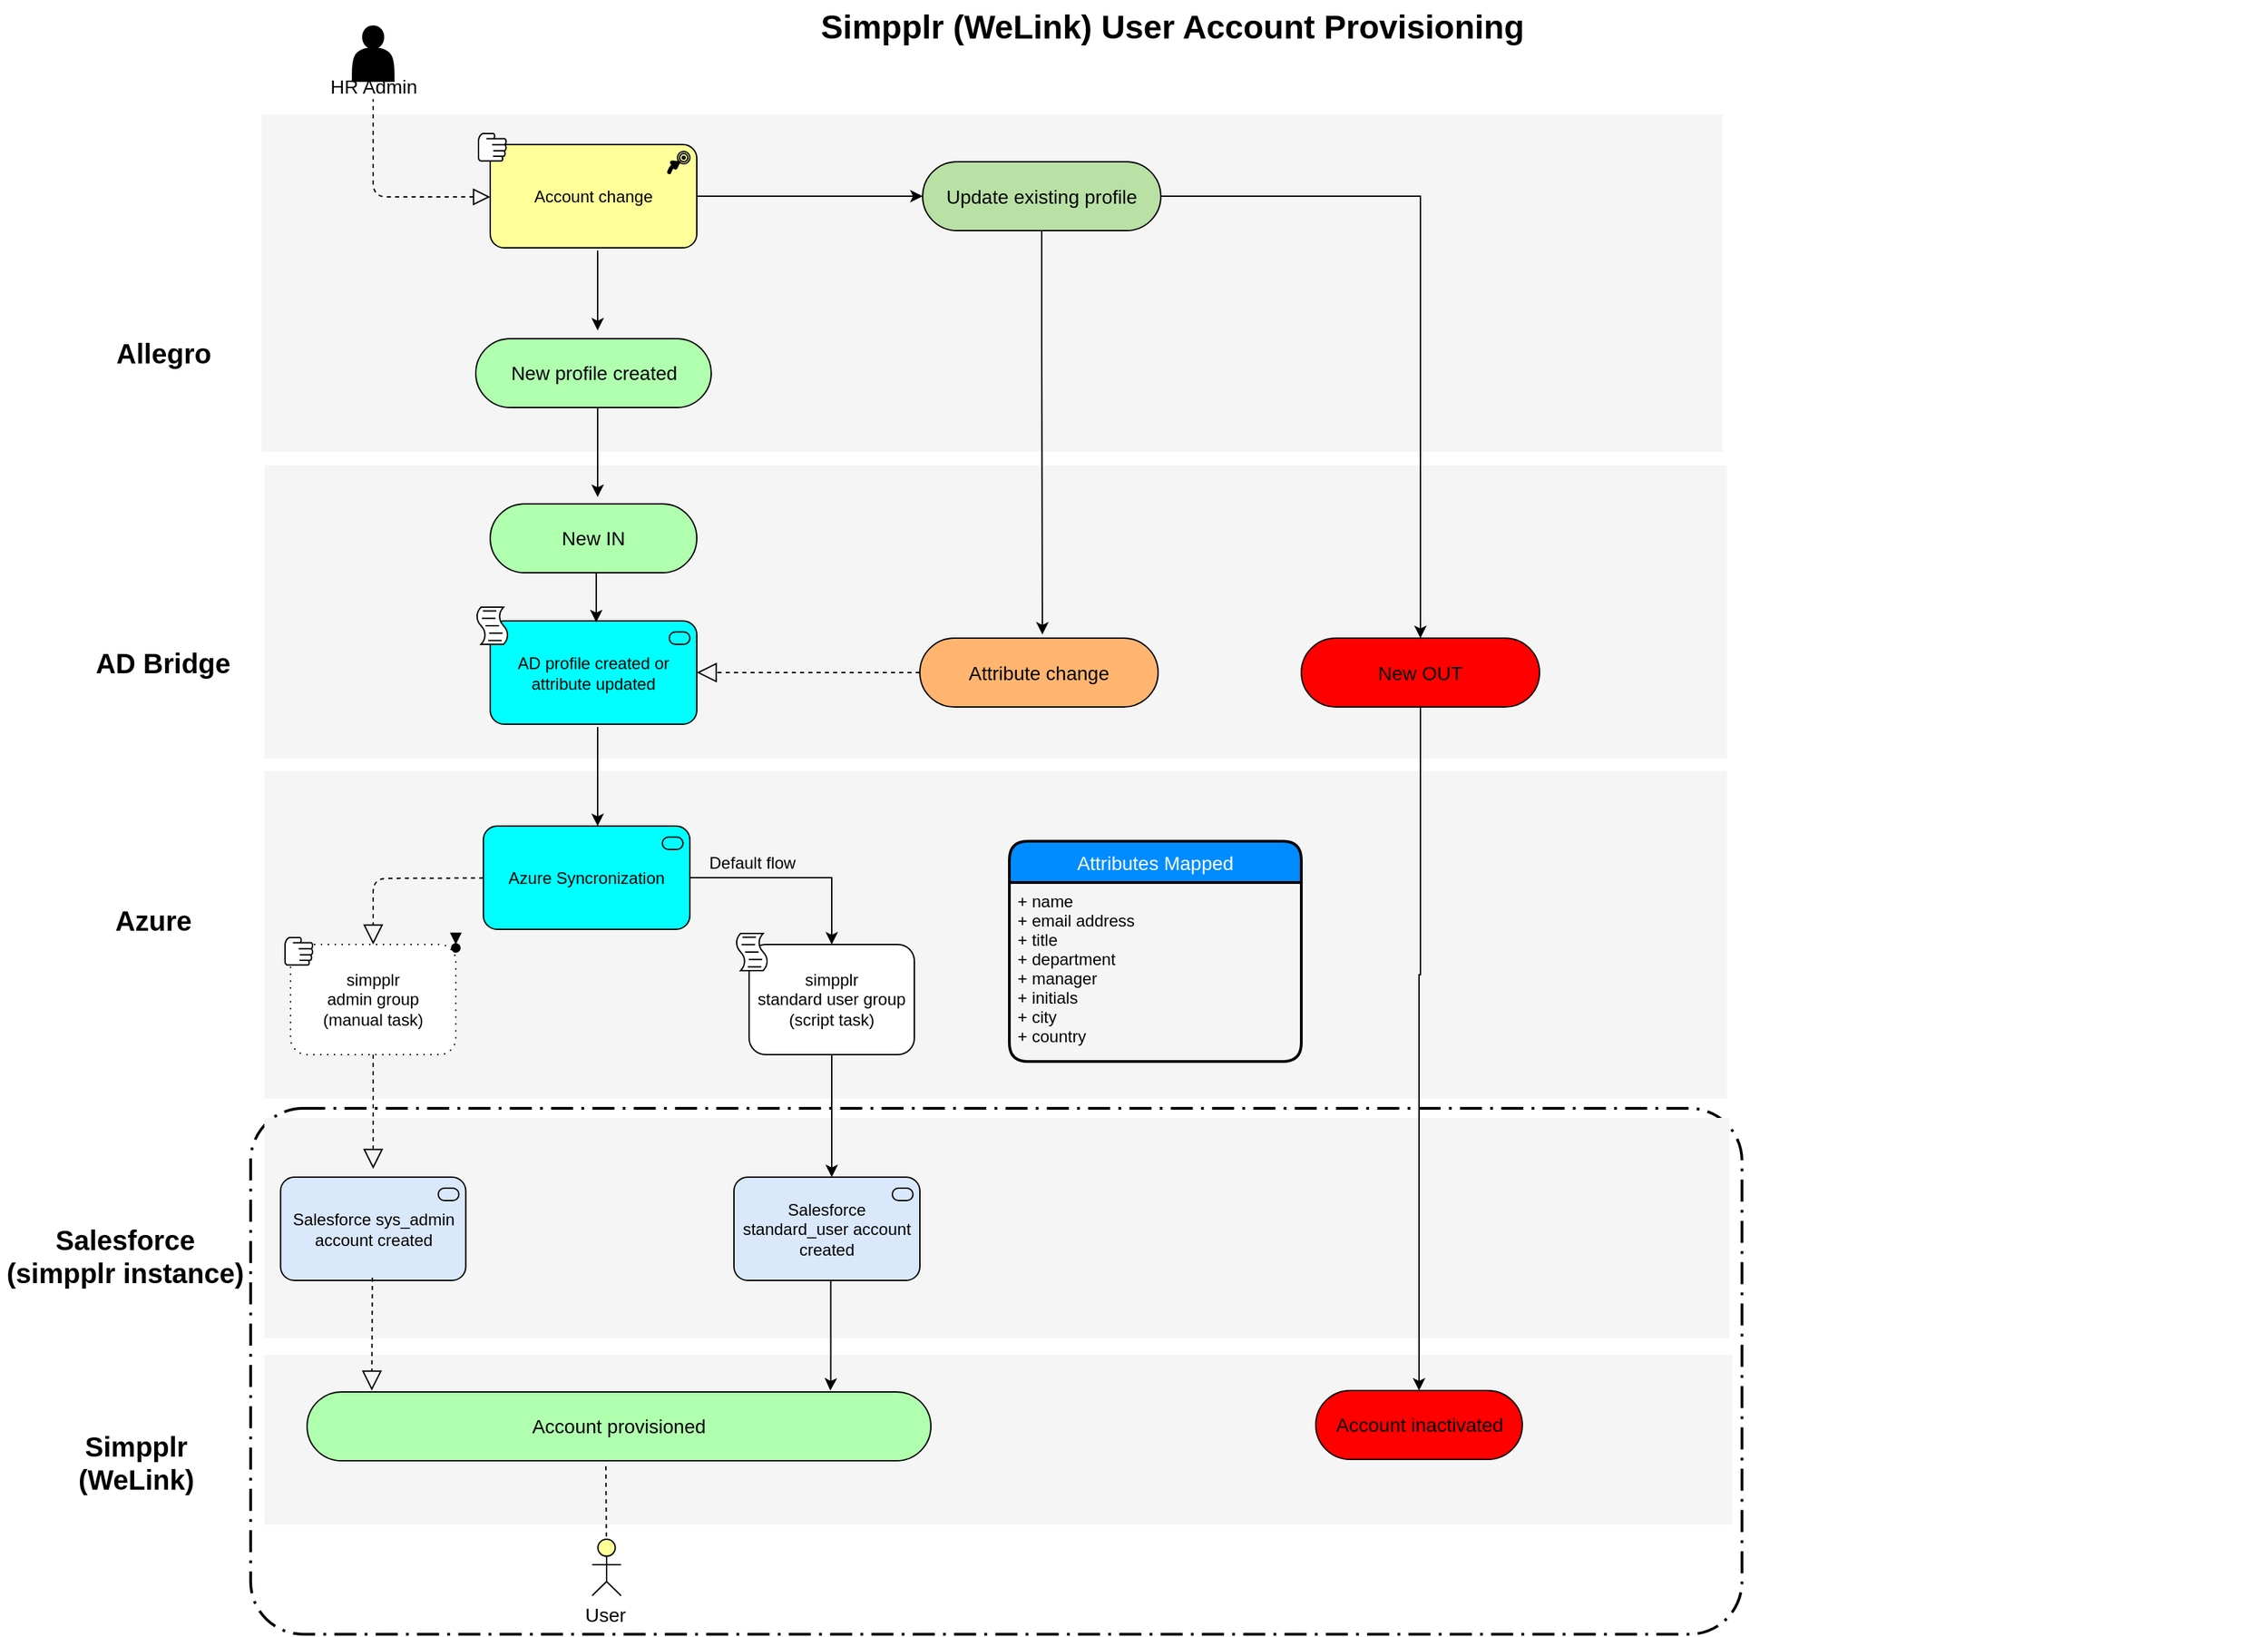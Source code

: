 <mxfile version="12.8.1" type="github">
  <diagram name="Simpplr Provisioning" id="44bbcf24-548e-d532-59d3-359de5b44cbb">
    <mxGraphModel dx="1678" dy="872" grid="0" gridSize="10" guides="1" tooltips="1" connect="1" arrows="1" fold="1" page="1" pageScale="1.5" pageWidth="1169" pageHeight="826" background="none" math="0" shadow="0">
      <root>
        <mxCell id="0" style=";html=1;" />
        <mxCell id="1" style=";html=1;" parent="0" />
        <mxCell id="jdh-N85WDiy6-VHUhyHS-15" value="" style="rounded=1;arcSize=10;dashed=1;strokeColor=#000000;fillColor=none;gradientColor=none;dashPattern=8 3 1 3;strokeWidth=2;" vertex="1" parent="1">
          <mxGeometry x="206" y="845" width="1083" height="382" as="geometry" />
        </mxCell>
        <mxCell id="Yz8HIaXp1W1n1a14tK5D-1" value="" style="whiteSpace=wrap;html=1;strokeColor=none;strokeWidth=1;fillColor=#f5f5f5;fontSize=14;" parent="1" vertex="1">
          <mxGeometry x="216" y="600" width="1062" height="238" as="geometry" />
        </mxCell>
        <mxCell id="UKAQFLcODLnGMiNsOCqj-25" value="" style="whiteSpace=wrap;html=1;strokeColor=none;strokeWidth=1;fillColor=#f5f5f5;fontSize=14;imageHeight=24;" parent="1" vertex="1">
          <mxGeometry x="216" y="1024" width="1066" height="123.5" as="geometry" />
        </mxCell>
        <mxCell id="UKAQFLcODLnGMiNsOCqj-1" value="" style="whiteSpace=wrap;html=1;strokeColor=none;strokeWidth=1;fillColor=#f5f5f5;fontSize=14;" parent="1" vertex="1">
          <mxGeometry x="216" y="378" width="1062" height="213" as="geometry" />
        </mxCell>
        <mxCell id="6eae4fabf1afb631-35" value="" style="whiteSpace=wrap;html=1;strokeColor=none;strokeWidth=1;fillColor=#f5f5f5;fontSize=14;" parent="1" vertex="1">
          <mxGeometry x="216" y="852" width="1064" height="160" as="geometry" />
        </mxCell>
        <mxCell id="6eae4fabf1afb631-34" value="" style="whiteSpace=wrap;html=1;strokeColor=none;strokeWidth=1;fillColor=#f5f5f5;fontSize=14;imageWidth=24;imageAspect=1;" parent="1" vertex="1">
          <mxGeometry x="214" y="123" width="1061" height="245" as="geometry" />
        </mxCell>
        <mxCell id="6eae4fabf1afb631-5" value="Account provisioned" style="html=1;whiteSpace=wrap;fillColor=#AFFFAF;strokeColor=#000000;shape=mxgraph.archimate3.service;fontSize=14;" parent="1" vertex="1">
          <mxGeometry x="247" y="1051" width="453" height="50" as="geometry" />
        </mxCell>
        <mxCell id="6eae4fabf1afb631-6" value="Account inactivated" style="html=1;whiteSpace=wrap;fillColor=#FF0000;strokeColor=#000000;shape=mxgraph.archimate3.service;fontSize=14;" parent="1" vertex="1">
          <mxGeometry x="979.5" y="1050" width="150" height="50" as="geometry" />
        </mxCell>
        <mxCell id="6eae4fabf1afb631-29" value="Salesforce&lt;br&gt;(simpplr instance)" style="text;html=1;strokeColor=none;fillColor=none;align=center;verticalAlign=middle;whiteSpace=wrap;fontSize=20;fontStyle=1" parent="1" vertex="1">
          <mxGeometry x="24" y="924" width="181.5" height="56" as="geometry" />
        </mxCell>
        <mxCell id="6eae4fabf1afb631-30" value="AD Bridge" style="text;html=1;strokeColor=none;fillColor=none;align=center;verticalAlign=middle;whiteSpace=wrap;fontSize=20;fontStyle=1" parent="1" vertex="1">
          <mxGeometry x="75" y="511" width="135" height="20" as="geometry" />
        </mxCell>
        <mxCell id="6eae4fabf1afb631-31" value="Allegro" style="text;html=1;strokeColor=none;fillColor=none;align=center;verticalAlign=middle;whiteSpace=wrap;fontSize=20;fontStyle=1" parent="1" vertex="1">
          <mxGeometry x="57.5" y="286" width="170" height="20" as="geometry" />
        </mxCell>
        <mxCell id="6eae4fabf1afb631-33" style="edgeStyle=elbowEdgeStyle;rounded=1;elbow=vertical;html=1;dashed=1;startSize=10;endArrow=block;endFill=0;endSize=10;jettySize=auto;orthogonalLoop=1;strokeColor=#000000;fontSize=14;exitX=0.5;exitY=1;exitDx=0;exitDy=0;" parent="1" source="UKAQFLcODLnGMiNsOCqj-3" target="UKAQFLcODLnGMiNsOCqj-16" edge="1">
          <mxGeometry relative="1" as="geometry">
            <mxPoint x="290" y="167" as="sourcePoint" />
            <mxPoint x="376.5" y="305" as="targetPoint" />
            <Array as="points">
              <mxPoint x="302" y="183" />
              <mxPoint x="331" y="276" />
              <mxPoint x="320" y="305" />
              <mxPoint x="338" y="305" />
            </Array>
          </mxGeometry>
        </mxCell>
        <mxCell id="UKAQFLcODLnGMiNsOCqj-76" value="HR Admin" style="text;html=1;resizable=0;points=[];align=center;verticalAlign=middle;labelBackgroundColor=#ffffff;fontSize=14;" parent="6eae4fabf1afb631-33" vertex="1" connectable="0">
          <mxGeometry x="-0.95" relative="1" as="geometry">
            <mxPoint as="offset" />
          </mxGeometry>
        </mxCell>
        <mxCell id="6eae4fabf1afb631-37" value="Simpplr (WeLink) User Account Provisioning" style="text;strokeColor=none;fillColor=none;html=1;fontSize=24;fontStyle=1;verticalAlign=middle;align=center;" parent="1" vertex="1">
          <mxGeometry x="80" y="40" width="1590" height="40" as="geometry" />
        </mxCell>
        <mxCell id="UKAQFLcODLnGMiNsOCqj-2" value="Simpplr&lt;br&gt;(WeLink)" style="text;html=1;strokeColor=none;fillColor=none;align=center;verticalAlign=middle;whiteSpace=wrap;fontSize=20;fontStyle=1" parent="1" vertex="1">
          <mxGeometry x="67.5" y="1092.25" width="110" height="20" as="geometry" />
        </mxCell>
        <mxCell id="UKAQFLcODLnGMiNsOCqj-3" value="" style="shape=actor;whiteSpace=wrap;html=1;fillColor=#000000;" parent="1" vertex="1">
          <mxGeometry x="280" y="59" width="30" height="40" as="geometry" />
        </mxCell>
        <mxCell id="Yz8HIaXp1W1n1a14tK5D-13" style="edgeStyle=orthogonalEdgeStyle;rounded=0;orthogonalLoop=1;jettySize=auto;html=1;exitX=1;exitY=0.25;exitDx=0;exitDy=0;exitPerimeter=0;entryX=0;entryY=0;entryDx=0;entryDy=25;entryPerimeter=0;" parent="1" source="UKAQFLcODLnGMiNsOCqj-16" target="Yz8HIaXp1W1n1a14tK5D-17" edge="1">
          <mxGeometry relative="1" as="geometry">
            <Array as="points">
              <mxPoint x="530" y="182" />
            </Array>
          </mxGeometry>
        </mxCell>
        <UserObject label="Account change" link="https://weforum.jira.com/wiki/spaces/ITIS/pages/1164705906/SAD+-+Autoinout" id="UKAQFLcODLnGMiNsOCqj-16">
          <mxCell style="html=1;outlineConnect=0;whiteSpace=wrap;fillColor=#Ffff99;strokeColor=#000000;shape=mxgraph.archimate3.application;appType=course;archiType=rounded;" parent="1" vertex="1">
            <mxGeometry x="380" y="145" width="150" height="75" as="geometry" />
          </mxCell>
        </UserObject>
        <mxCell id="UKAQFLcODLnGMiNsOCqj-21" value="AD profile created or attribute updated" style="html=1;outlineConnect=0;whiteSpace=wrap;fillColor=#00FFFF;strokeColor=#000000;shape=mxgraph.archimate3.application;appType=serv;archiType=rounded" parent="1" vertex="1">
          <mxGeometry x="380" y="491" width="150" height="75" as="geometry" />
        </mxCell>
        <mxCell id="UKAQFLcODLnGMiNsOCqj-36" value="Salesforce standard_user account created" style="html=1;outlineConnect=0;whiteSpace=wrap;fillColor=#dae8fc;strokeColor=#000000;shape=mxgraph.archimate3.application;appType=serv;archiType=rounded" parent="1" vertex="1">
          <mxGeometry x="557" y="895" width="135" height="75" as="geometry" />
        </mxCell>
        <mxCell id="UKAQFLcODLnGMiNsOCqj-95" value="" style="html=1;outlineConnect=0;whiteSpace=wrap;fillColor=#ffff99;strokeColor=#000000;verticalLabelPosition=bottom;verticalAlign=top;align=center;shape=mxgraph.archimate3.actor;labelBackgroundColor=#FFFF33;fontSize=14;" parent="1" vertex="1">
          <mxGeometry x="454" y="1158" width="21" height="41" as="geometry" />
        </mxCell>
        <mxCell id="UKAQFLcODLnGMiNsOCqj-100" value="User" style="text;html=1;resizable=0;points=[];autosize=1;align=left;verticalAlign=top;spacingTop=-4;fontSize=14;" parent="1" vertex="1">
          <mxGeometry x="447" y="1202" width="40" height="17" as="geometry" />
        </mxCell>
        <mxCell id="Yz8HIaXp1W1n1a14tK5D-29" style="edgeStyle=orthogonalEdgeStyle;rounded=0;orthogonalLoop=1;jettySize=auto;html=1;exitX=1;exitY=0.5;exitDx=0;exitDy=0;exitPerimeter=0;" parent="1" source="Yz8HIaXp1W1n1a14tK5D-4" target="Yz8HIaXp1W1n1a14tK5D-28" edge="1">
          <mxGeometry relative="1" as="geometry" />
        </mxCell>
        <mxCell id="Yz8HIaXp1W1n1a14tK5D-4" value="Azure Syncronization" style="html=1;outlineConnect=0;whiteSpace=wrap;fillColor=#00FFFF;strokeColor=#000000;shape=mxgraph.archimate3.application;appType=serv;archiType=rounded" parent="1" vertex="1">
          <mxGeometry x="375" y="640" width="150" height="75" as="geometry" />
        </mxCell>
        <mxCell id="Yz8HIaXp1W1n1a14tK5D-6" value="Azure" style="text;html=1;strokeColor=none;fillColor=none;align=center;verticalAlign=middle;whiteSpace=wrap;fontSize=20;fontStyle=1" parent="1" vertex="1">
          <mxGeometry x="67.5" y="698" width="135" height="20" as="geometry" />
        </mxCell>
        <mxCell id="Yz8HIaXp1W1n1a14tK5D-8" value="New IN" style="html=1;whiteSpace=wrap;fillColor=#AFFFAF;strokeColor=#000000;shape=mxgraph.archimate3.service;fontSize=14;" parent="1" vertex="1">
          <mxGeometry x="380" y="406" width="150" height="50" as="geometry" />
        </mxCell>
        <mxCell id="Yz8HIaXp1W1n1a14tK5D-55" style="edgeStyle=orthogonalEdgeStyle;rounded=0;orthogonalLoop=1;jettySize=auto;html=1;exitX=0.5;exitY=1;exitDx=0;exitDy=0;exitPerimeter=0;entryX=0.5;entryY=0;entryDx=0;entryDy=0;entryPerimeter=0;" parent="1" source="Yz8HIaXp1W1n1a14tK5D-9" target="6eae4fabf1afb631-6" edge="1">
          <mxGeometry relative="1" as="geometry">
            <Array as="points">
              <mxPoint x="1056" y="748" />
            </Array>
          </mxGeometry>
        </mxCell>
        <mxCell id="Yz8HIaXp1W1n1a14tK5D-9" value="New OUT" style="html=1;whiteSpace=wrap;fillColor=#FF0000;strokeColor=#000000;shape=mxgraph.archimate3.service;fontSize=14;" parent="1" vertex="1">
          <mxGeometry x="969" y="503.5" width="173" height="50" as="geometry" />
        </mxCell>
        <mxCell id="Yz8HIaXp1W1n1a14tK5D-10" value="" style="endArrow=classic;html=1;" parent="1" edge="1">
          <mxGeometry width="50" height="50" relative="1" as="geometry">
            <mxPoint x="458" y="222" as="sourcePoint" />
            <mxPoint x="458" y="280" as="targetPoint" />
          </mxGeometry>
        </mxCell>
        <mxCell id="Yz8HIaXp1W1n1a14tK5D-12" value="" style="endArrow=classic;html=1;" parent="1" edge="1">
          <mxGeometry width="50" height="50" relative="1" as="geometry">
            <mxPoint x="457" y="456" as="sourcePoint" />
            <mxPoint x="457" y="492" as="targetPoint" />
            <Array as="points">
              <mxPoint x="457" y="470" />
            </Array>
          </mxGeometry>
        </mxCell>
        <mxCell id="Yz8HIaXp1W1n1a14tK5D-14" value="" style="endArrow=block;html=1;endFill=1;startArrow=oval;startFill=1;edgeStyle=elbowEdgeStyle;elbow=vertical;fontSize=17;" parent="1" source="Yz8HIaXp1W1n1a14tK5D-1" target="Yz8HIaXp1W1n1a14tK5D-25" edge="1">
          <mxGeometry width="160" relative="1" as="geometry">
            <mxPoint x="730" y="642" as="sourcePoint" />
            <mxPoint x="730.21" y="745" as="targetPoint" />
            <Array as="points">
              <mxPoint x="360" y="684" />
            </Array>
          </mxGeometry>
        </mxCell>
        <mxCell id="Yz8HIaXp1W1n1a14tK5D-15" value="New profile created" style="html=1;whiteSpace=wrap;fillColor=#AFFFAF;strokeColor=#000000;shape=mxgraph.archimate3.service;fontSize=14;" parent="1" vertex="1">
          <mxGeometry x="369.5" y="286" width="171" height="50" as="geometry" />
        </mxCell>
        <mxCell id="Yz8HIaXp1W1n1a14tK5D-16" value="" style="endArrow=classic;html=1;" parent="1" edge="1">
          <mxGeometry width="50" height="50" relative="1" as="geometry">
            <mxPoint x="458" y="336" as="sourcePoint" />
            <mxPoint x="458" y="401" as="targetPoint" />
          </mxGeometry>
        </mxCell>
        <mxCell id="jdh-N85WDiy6-VHUhyHS-5" style="edgeStyle=orthogonalEdgeStyle;rounded=0;orthogonalLoop=1;jettySize=auto;html=1;exitX=0.5;exitY=1;exitDx=0;exitDy=0;exitPerimeter=0;entryX=0.532;entryY=0.577;entryDx=0;entryDy=0;entryPerimeter=0;" edge="1" parent="1" source="Yz8HIaXp1W1n1a14tK5D-17" target="UKAQFLcODLnGMiNsOCqj-1">
          <mxGeometry relative="1" as="geometry" />
        </mxCell>
        <mxCell id="jdh-N85WDiy6-VHUhyHS-6" style="edgeStyle=orthogonalEdgeStyle;rounded=0;orthogonalLoop=1;jettySize=auto;html=1;exitX=0;exitY=0;exitDx=173.0;exitDy=25;exitPerimeter=0;entryX=0.5;entryY=0;entryDx=0;entryDy=0;entryPerimeter=0;" edge="1" parent="1" source="Yz8HIaXp1W1n1a14tK5D-17" target="Yz8HIaXp1W1n1a14tK5D-9">
          <mxGeometry relative="1" as="geometry" />
        </mxCell>
        <mxCell id="Yz8HIaXp1W1n1a14tK5D-17" value="Update existing profile" style="html=1;whiteSpace=wrap;fillColor=#B9E0A5;strokeColor=#000000;shape=mxgraph.archimate3.service;fontSize=14;" parent="1" vertex="1">
          <mxGeometry x="694" y="157.5" width="173" height="50" as="geometry" />
        </mxCell>
        <mxCell id="Yz8HIaXp1W1n1a14tK5D-22" value="Attributes Mapped" style="swimlane;childLayout=stackLayout;horizontal=1;startSize=30;horizontalStack=0;fillColor=#008cff;fontColor=#FFFFFF;rounded=1;fontSize=14;fontStyle=0;strokeWidth=2;resizeParent=0;resizeLast=1;shadow=0;dashed=0;align=center;" parent="1" vertex="1">
          <mxGeometry x="757" y="651" width="212" height="160" as="geometry" />
        </mxCell>
        <mxCell id="Yz8HIaXp1W1n1a14tK5D-23" value="+ name&#xa;+ email address&#xa;+ title&#xa;+ department&#xa;+ manager&#xa;+ initials&#xa;+ city&#xa;+ country" style="align=left;strokeColor=none;fillColor=none;spacingLeft=4;fontSize=12;verticalAlign=top;resizable=0;rotatable=0;part=1;" parent="Yz8HIaXp1W1n1a14tK5D-22" vertex="1">
          <mxGeometry y="30" width="212" height="130" as="geometry" />
        </mxCell>
        <mxCell id="Yz8HIaXp1W1n1a14tK5D-25" value="simpplr &lt;br&gt;admin group&lt;br&gt;(manual task)" style="shape=ext;rounded=1;html=1;whiteSpace=wrap;dashed=1;dashPattern=1 4;" parent="1" vertex="1">
          <mxGeometry x="235.0" y="726" width="120" height="80" as="geometry" />
        </mxCell>
        <mxCell id="Yz8HIaXp1W1n1a14tK5D-43" style="edgeStyle=orthogonalEdgeStyle;rounded=0;orthogonalLoop=1;jettySize=auto;html=1;exitX=0.5;exitY=1;exitDx=0;exitDy=0;" parent="1" source="Yz8HIaXp1W1n1a14tK5D-28" target="UKAQFLcODLnGMiNsOCqj-36" edge="1">
          <mxGeometry relative="1" as="geometry">
            <Array as="points">
              <mxPoint x="628" y="892" />
              <mxPoint x="628" y="892" />
            </Array>
          </mxGeometry>
        </mxCell>
        <mxCell id="Yz8HIaXp1W1n1a14tK5D-28" value="simpplr &lt;br&gt;standard user group&lt;br&gt;(script task)" style="shape=ext;rounded=1;html=1;whiteSpace=wrap;fillColor=#FFFFFF;" parent="1" vertex="1">
          <mxGeometry x="568" y="726" width="120" height="80" as="geometry" />
        </mxCell>
        <mxCell id="Yz8HIaXp1W1n1a14tK5D-30" value="" style="shape=mxgraph.bpmn.manual_task;html=1;outlineConnect=0;fillColor=#FFFFFF;" parent="1" vertex="1">
          <mxGeometry x="231" y="721" width="20" height="20" as="geometry" />
        </mxCell>
        <mxCell id="Yz8HIaXp1W1n1a14tK5D-31" value="" style="shape=mxgraph.bpmn.script_task;html=1;outlineConnect=0;fillColor=#FFFFFF;" parent="1" vertex="1">
          <mxGeometry x="369.5" y="481" width="24" height="27" as="geometry" />
        </mxCell>
        <mxCell id="Yz8HIaXp1W1n1a14tK5D-32" value="" style="shape=mxgraph.bpmn.script_task;html=1;outlineConnect=0;fillColor=#FFFFFF;" parent="1" vertex="1">
          <mxGeometry x="558" y="718" width="24" height="27" as="geometry" />
        </mxCell>
        <mxCell id="Yz8HIaXp1W1n1a14tK5D-37" value="" style="endArrow=classic;html=1;" parent="1" edge="1">
          <mxGeometry width="50" height="50" relative="1" as="geometry">
            <mxPoint x="458" y="568" as="sourcePoint" />
            <mxPoint x="458" y="640" as="targetPoint" />
          </mxGeometry>
        </mxCell>
        <mxCell id="Yz8HIaXp1W1n1a14tK5D-41" value="Default flow" style="text;html=1;strokeColor=none;fillColor=none;align=center;verticalAlign=middle;whiteSpace=wrap;rounded=0;" parent="1" vertex="1">
          <mxGeometry x="496.5" y="640" width="147" height="53" as="geometry" />
        </mxCell>
        <mxCell id="Yz8HIaXp1W1n1a14tK5D-44" value="Salesforce sys_admin account created" style="html=1;outlineConnect=0;whiteSpace=wrap;fillColor=#dae8fc;strokeColor=#000000;shape=mxgraph.archimate3.application;appType=serv;archiType=rounded" parent="1" vertex="1">
          <mxGeometry x="227.75" y="895" width="134.5" height="75" as="geometry" />
        </mxCell>
        <mxCell id="Yz8HIaXp1W1n1a14tK5D-58" value="" style="endArrow=none;dashed=1;html=1;" parent="1" target="UKAQFLcODLnGMiNsOCqj-95" edge="1">
          <mxGeometry width="50" height="50" relative="1" as="geometry">
            <mxPoint x="464" y="1105" as="sourcePoint" />
            <mxPoint x="463.79" y="1278" as="targetPoint" />
          </mxGeometry>
        </mxCell>
        <mxCell id="Yz8HIaXp1W1n1a14tK5D-63" style="edgeStyle=orthogonalEdgeStyle;rounded=0;orthogonalLoop=1;jettySize=auto;html=1;exitX=0.5;exitY=1;exitDx=0;exitDy=0;" parent="1" edge="1">
          <mxGeometry relative="1" as="geometry">
            <mxPoint x="627.29" y="970.0" as="sourcePoint" />
            <mxPoint x="627" y="1050" as="targetPoint" />
            <Array as="points">
              <mxPoint x="627.29" y="1042" />
              <mxPoint x="627.29" y="1042" />
            </Array>
          </mxGeometry>
        </mxCell>
        <mxCell id="Yz8HIaXp1W1n1a14tK5D-64" value="" style="shape=mxgraph.bpmn.manual_task;html=1;outlineConnect=0;fillColor=#FFFFFF;" parent="1" vertex="1">
          <mxGeometry x="371.5" y="137" width="20" height="20" as="geometry" />
        </mxCell>
        <mxCell id="jdh-N85WDiy6-VHUhyHS-1" value="Attribute change" style="html=1;whiteSpace=wrap;fillColor=#FFB570;strokeColor=#000000;shape=mxgraph.archimate3.service;fontSize=14;" vertex="1" parent="1">
          <mxGeometry x="692" y="503.5" width="173" height="50" as="geometry" />
        </mxCell>
        <mxCell id="jdh-N85WDiy6-VHUhyHS-2" value="" style="endArrow=block;dashed=1;endFill=0;endSize=12;html=1;entryX=1;entryY=0.5;entryDx=0;entryDy=0;entryPerimeter=0;exitX=0;exitY=0;exitDx=0;exitDy=25;exitPerimeter=0;" edge="1" parent="1" source="jdh-N85WDiy6-VHUhyHS-1" target="UKAQFLcODLnGMiNsOCqj-21">
          <mxGeometry width="160" relative="1" as="geometry">
            <mxPoint x="643" y="538" as="sourcePoint" />
            <mxPoint x="803" y="538" as="targetPoint" />
          </mxGeometry>
        </mxCell>
        <mxCell id="jdh-N85WDiy6-VHUhyHS-16" value="" style="endArrow=block;dashed=1;endFill=0;endSize=12;html=1;entryX=0.5;entryY=0;entryDx=0;entryDy=0;" edge="1" parent="1" source="Yz8HIaXp1W1n1a14tK5D-4" target="Yz8HIaXp1W1n1a14tK5D-25">
          <mxGeometry width="160" relative="1" as="geometry">
            <mxPoint x="135" y="672" as="sourcePoint" />
            <mxPoint x="295" y="672" as="targetPoint" />
            <Array as="points">
              <mxPoint x="295" y="678" />
            </Array>
          </mxGeometry>
        </mxCell>
        <mxCell id="jdh-N85WDiy6-VHUhyHS-19" value="" style="endArrow=block;dashed=1;endFill=0;endSize=12;html=1;exitX=0.5;exitY=1;exitDx=0;exitDy=0;" edge="1" parent="1" source="Yz8HIaXp1W1n1a14tK5D-25">
          <mxGeometry width="160" relative="1" as="geometry">
            <mxPoint x="282.5" y="832.002" as="sourcePoint" />
            <mxPoint x="295" y="889" as="targetPoint" />
            <Array as="points" />
          </mxGeometry>
        </mxCell>
        <mxCell id="jdh-N85WDiy6-VHUhyHS-22" value="" style="endArrow=block;dashed=1;endFill=0;endSize=12;html=1;exitX=0.5;exitY=1;exitDx=0;exitDy=0;" edge="1" parent="1">
          <mxGeometry width="160" relative="1" as="geometry">
            <mxPoint x="294.41" y="968" as="sourcePoint" />
            <mxPoint x="294" y="1050" as="targetPoint" />
            <Array as="points" />
          </mxGeometry>
        </mxCell>
      </root>
    </mxGraphModel>
  </diagram>
</mxfile>
